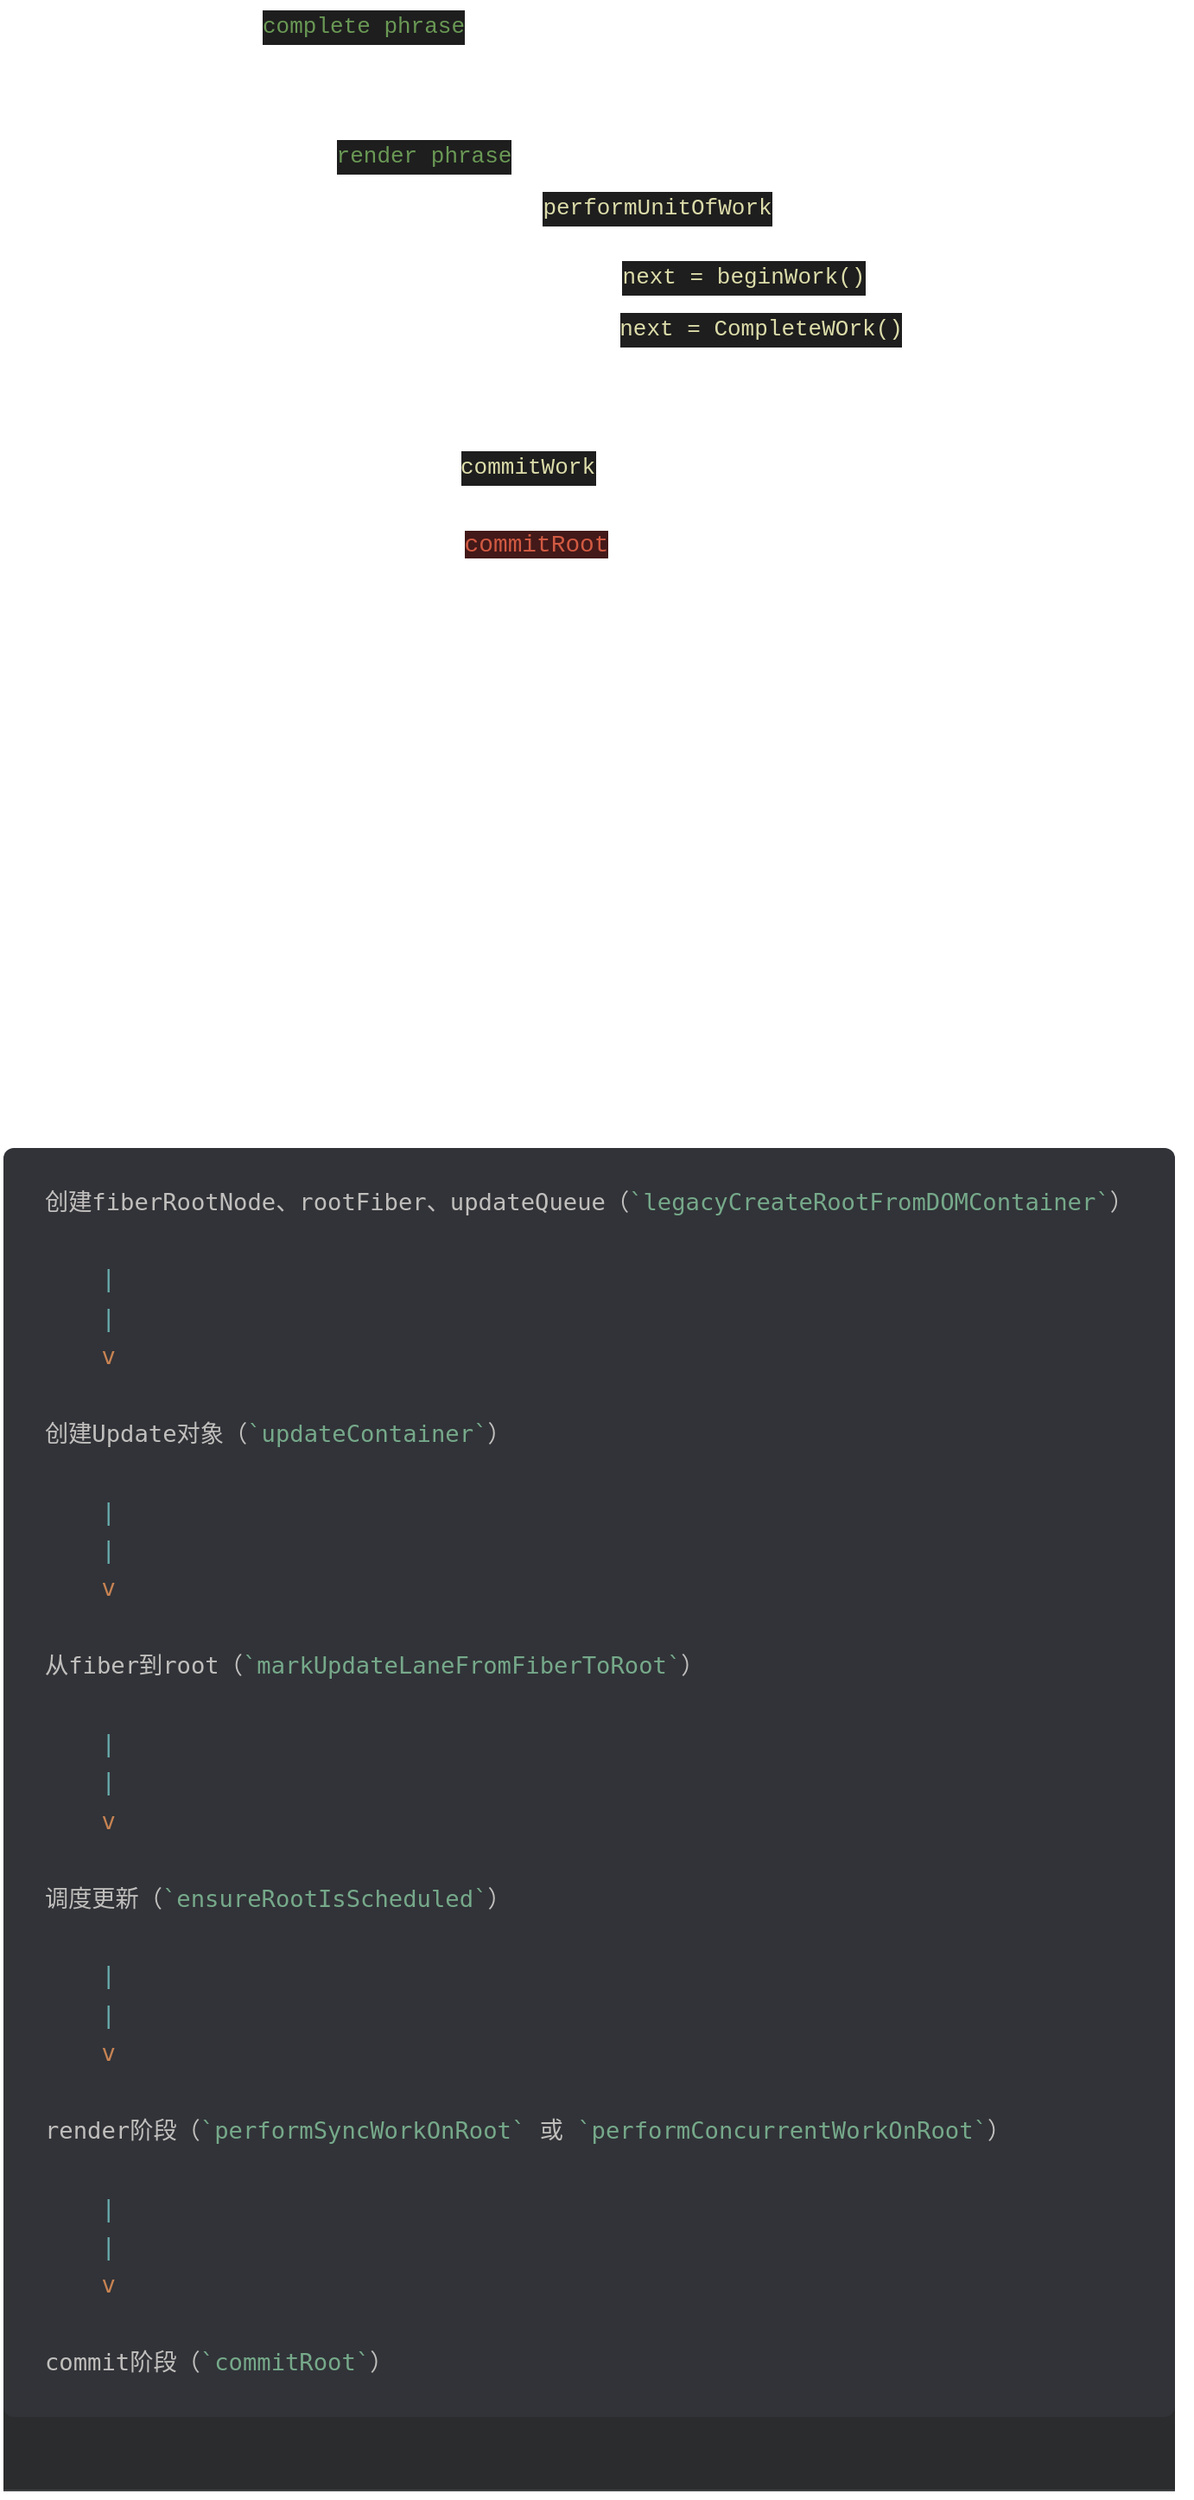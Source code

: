 <mxfile>
    <diagram id="PMA9-Z5wLiukV3QmTyVr" name="Page-1">
        <mxGraphModel dx="1601" dy="458" grid="1" gridSize="10" guides="1" tooltips="1" connect="1" arrows="1" fold="1" page="1" pageScale="1" pageWidth="850" pageHeight="1100" math="0" shadow="0">
            <root>
                <mxCell id="0"/>
                <mxCell id="1" parent="0"/>
                <mxCell id="2" value="&lt;div style=&quot;color: rgb(212 , 212 , 212) ; background-color: rgb(30 , 30 , 30) ; font-family: &amp;#34;source code pro&amp;#34; , &amp;#34;menlo&amp;#34; , &amp;#34;monaco&amp;#34; , &amp;#34;courier new&amp;#34; , monospace , &amp;#34;menlo&amp;#34; , &amp;#34;monaco&amp;#34; , &amp;#34;courier new&amp;#34; , monospace ; font-size: 13px ; line-height: 20px&quot;&gt;&lt;span style=&quot;color: #6a9955&quot;&gt;complete phrase&lt;/span&gt;&lt;/div&gt;" style="text;html=1;align=center;verticalAlign=middle;resizable=0;points=[];autosize=1;strokeColor=none;fillColor=none;" parent="1" vertex="1">
                    <mxGeometry x="-5" y="115" width="130" height="30" as="geometry"/>
                </mxCell>
                <mxCell id="3" value="&lt;div style=&quot;color: rgb(212 , 212 , 212) ; background-color: rgb(30 , 30 , 30) ; font-family: &amp;#34;source code pro&amp;#34; , &amp;#34;menlo&amp;#34; , &amp;#34;monaco&amp;#34; , &amp;#34;courier new&amp;#34; , monospace , &amp;#34;menlo&amp;#34; , &amp;#34;monaco&amp;#34; , &amp;#34;courier new&amp;#34; , monospace ; font-size: 13px ; line-height: 20px&quot;&gt;&lt;span style=&quot;color: #6a9955&quot;&gt;render phrase&lt;/span&gt;&lt;/div&gt;" style="text;html=1;align=center;verticalAlign=middle;resizable=0;points=[];autosize=1;strokeColor=none;fillColor=none;" parent="1" vertex="1">
                    <mxGeometry x="35" y="190" width="120" height="30" as="geometry"/>
                </mxCell>
                <mxCell id="4" value="&lt;div style=&quot;color: rgb(212 , 212 , 212) ; background-color: rgb(30 , 30 , 30) ; font-family: &amp;#34;source code pro&amp;#34; , &amp;#34;menlo&amp;#34; , &amp;#34;monaco&amp;#34; , &amp;#34;courier new&amp;#34; , monospace , &amp;#34;menlo&amp;#34; , &amp;#34;monaco&amp;#34; , &amp;#34;courier new&amp;#34; , monospace ; font-size: 13px ; line-height: 20px&quot;&gt;&lt;span style=&quot;color: #dcdcaa&quot;&gt;performUnitOfWork&lt;/span&gt;&lt;/div&gt;" style="text;html=1;align=center;verticalAlign=middle;resizable=0;points=[];autosize=1;strokeColor=none;fillColor=none;" vertex="1" parent="1">
                    <mxGeometry x="155" y="220" width="150" height="30" as="geometry"/>
                </mxCell>
                <mxCell id="5" value="&lt;div style=&quot;background-color: rgb(30 , 30 , 30) ; font-family: &amp;#34;source code pro&amp;#34; , &amp;#34;menlo&amp;#34; , &amp;#34;monaco&amp;#34; , &amp;#34;courier new&amp;#34; , monospace , &amp;#34;menlo&amp;#34; , &amp;#34;monaco&amp;#34; , &amp;#34;courier new&amp;#34; , monospace ; font-size: 13px ; line-height: 20px&quot;&gt;&lt;font color=&quot;#dcdcaa&quot;&gt;next =&amp;nbsp;&lt;/font&gt;&lt;span style=&quot;color: rgb(220 , 220 , 170) ; font-family: &amp;#34;source code pro&amp;#34; , &amp;#34;menlo&amp;#34; , &amp;#34;monaco&amp;#34; , &amp;#34;courier new&amp;#34; , monospace , &amp;#34;menlo&amp;#34; , &amp;#34;monaco&amp;#34; , &amp;#34;courier new&amp;#34; , monospace&quot;&gt;beginWork&lt;/span&gt;&lt;span style=&quot;color: rgb(220 , 220 , 170)&quot;&gt;()&lt;/span&gt;&lt;br&gt;&lt;/div&gt;" style="text;html=1;align=center;verticalAlign=middle;resizable=0;points=[];autosize=1;strokeColor=none;fillColor=none;" vertex="1" parent="1">
                    <mxGeometry x="200" y="260" width="160" height="30" as="geometry"/>
                </mxCell>
                <mxCell id="6" value="&lt;div style=&quot;background-color: rgb(30 , 30 , 30) ; font-family: &amp;#34;source code pro&amp;#34; , &amp;#34;menlo&amp;#34; , &amp;#34;monaco&amp;#34; , &amp;#34;courier new&amp;#34; , monospace , &amp;#34;menlo&amp;#34; , &amp;#34;monaco&amp;#34; , &amp;#34;courier new&amp;#34; , monospace ; font-size: 13px ; line-height: 20px&quot;&gt;&lt;font color=&quot;#dcdcaa&quot;&gt;next = CompleteWOrk()&lt;/font&gt;&lt;/div&gt;" style="text;html=1;align=center;verticalAlign=middle;resizable=0;points=[];autosize=1;strokeColor=none;fillColor=none;" vertex="1" parent="1">
                    <mxGeometry x="200" y="290" width="180" height="30" as="geometry"/>
                </mxCell>
                <mxCell id="7" value="&lt;div style=&quot;background-color: rgb(30 , 30 , 30) ; font-family: &amp;#34;source code pro&amp;#34; , &amp;#34;menlo&amp;#34; , &amp;#34;monaco&amp;#34; , &amp;#34;courier new&amp;#34; , monospace , &amp;#34;menlo&amp;#34; , &amp;#34;monaco&amp;#34; , &amp;#34;courier new&amp;#34; , monospace ; font-size: 13px ; line-height: 20px&quot;&gt;&lt;font color=&quot;#dcdcaa&quot;&gt;commitWork&lt;/font&gt;&lt;/div&gt;" style="text;html=1;align=center;verticalAlign=middle;resizable=0;points=[];autosize=1;strokeColor=none;fillColor=none;" vertex="1" parent="1">
                    <mxGeometry x="110" y="370" width="90" height="30" as="geometry"/>
                </mxCell>
                <mxCell id="8" value="&lt;span style=&quot;color: rgb(209 , 90 , 66) ; font-family: &amp;#34;menlo&amp;#34; , &amp;#34;monaco&amp;#34; , &amp;#34;consolas&amp;#34; , &amp;#34;courier new&amp;#34; , monospace ; font-size: 13.92px ; background-color: rgb(67 , 25 , 25)&quot;&gt;commitRoot&lt;/span&gt;" style="text;html=1;align=center;verticalAlign=middle;resizable=0;points=[];autosize=1;strokeColor=none;fillColor=none;" vertex="1" parent="1">
                    <mxGeometry x="110" y="420" width="100" height="20" as="geometry"/>
                </mxCell>
                <mxCell id="9" value="&lt;div class=&quot;language-sh extra-class&quot; style=&quot;position: relative ; background-color: rgb(49 , 51 , 56) ; border-radius: 6px ; color: rgb(151 , 165 , 177) ; font-family: , &amp;quot;system-ui&amp;quot; , &amp;quot;segoe ui&amp;quot; , &amp;quot;roboto&amp;quot; , &amp;quot;oxygen&amp;quot; , &amp;quot;ubuntu&amp;quot; , &amp;quot;cantarell&amp;quot; , &amp;quot;fira sans&amp;quot; , &amp;quot;droid sans&amp;quot; , &amp;quot;helvetica neue&amp;quot; , sans-serif ; font-size: 16px&quot;&gt;&lt;pre class=&quot;language-sh&quot; style=&quot;color: rgb(170 , 166 , 161) ; background: transparent ; font-family: &amp;quot;consolas&amp;quot; , &amp;quot;monaco&amp;quot; , &amp;quot;andale mono&amp;quot; , &amp;quot;ubuntu mono&amp;quot; , monospace ; font-size: 1em ; word-spacing: normal ; word-break: normal ; overflow-wrap: normal ; line-height: 1.4 ; padding: 1.25rem 1.5rem ; margin-top: 0.85rem ; margin-bottom: 0.85rem ; overflow: auto ; border-radius: 6px ; position: relative ; z-index: 1&quot;&gt;&lt;code style=&quot;font-family: , &amp;quot;menlo&amp;quot; , &amp;quot;monaco&amp;quot; , &amp;quot;consolas&amp;quot; , &amp;quot;courier new&amp;quot; , monospace ; color: rgb(193 , 191 , 189) ; padding: 0px ; margin: 0px ; font-size: 0.85em ; background-color: transparent ; border-radius: 0px&quot;&gt;创建fiberRootNode、rootFiber、updateQueue（&lt;span class=&quot;token variable&quot; style=&quot;color: rgb(118 , 169 , 138)&quot;&gt;&lt;span class=&quot;token variable&quot;&gt;`&lt;/span&gt;legacyCreateRootFromDOMContainer&lt;span class=&quot;token variable&quot;&gt;`&lt;/span&gt;&lt;/span&gt;）&lt;br&gt;&lt;br&gt;    &lt;span class=&quot;token operator&quot; style=&quot;color: rgb(105 , 175 , 174)&quot;&gt;|&lt;/span&gt;&lt;br&gt;    &lt;span class=&quot;token operator&quot; style=&quot;color: rgb(105 , 175 , 174)&quot;&gt;|&lt;/span&gt;&lt;br&gt;    &lt;span class=&quot;token function&quot; style=&quot;color: rgb(199 , 131 , 83)&quot;&gt;v&lt;/span&gt;&lt;br&gt;&lt;br&gt;创建Update对象（&lt;span class=&quot;token variable&quot; style=&quot;color: rgb(118 , 169 , 138)&quot;&gt;&lt;span class=&quot;token variable&quot;&gt;`&lt;/span&gt;updateContainer&lt;span class=&quot;token variable&quot;&gt;`&lt;/span&gt;&lt;/span&gt;）&lt;br&gt;&lt;br&gt;    &lt;span class=&quot;token operator&quot; style=&quot;color: rgb(105 , 175 , 174)&quot;&gt;|&lt;/span&gt;&lt;br&gt;    &lt;span class=&quot;token operator&quot; style=&quot;color: rgb(105 , 175 , 174)&quot;&gt;|&lt;/span&gt;&lt;br&gt;    &lt;span class=&quot;token function&quot; style=&quot;color: rgb(199 , 131 , 83)&quot;&gt;v&lt;/span&gt;&lt;br&gt;&lt;br&gt;从fiber到root（&lt;span class=&quot;token variable&quot; style=&quot;color: rgb(118 , 169 , 138)&quot;&gt;&lt;span class=&quot;token variable&quot;&gt;`&lt;/span&gt;markUpdateLaneFromFiberToRoot&lt;span class=&quot;token variable&quot;&gt;`&lt;/span&gt;&lt;/span&gt;）&lt;br&gt;&lt;br&gt;    &lt;span class=&quot;token operator&quot; style=&quot;color: rgb(105 , 175 , 174)&quot;&gt;|&lt;/span&gt;&lt;br&gt;    &lt;span class=&quot;token operator&quot; style=&quot;color: rgb(105 , 175 , 174)&quot;&gt;|&lt;/span&gt;&lt;br&gt;    &lt;span class=&quot;token function&quot; style=&quot;color: rgb(199 , 131 , 83)&quot;&gt;v&lt;/span&gt;&lt;br&gt;&lt;br&gt;调度更新（&lt;span class=&quot;token variable&quot; style=&quot;color: rgb(118 , 169 , 138)&quot;&gt;&lt;span class=&quot;token variable&quot;&gt;`&lt;/span&gt;ensureRootIsScheduled&lt;span class=&quot;token variable&quot;&gt;`&lt;/span&gt;&lt;/span&gt;）&lt;br&gt;&lt;br&gt;    &lt;span class=&quot;token operator&quot; style=&quot;color: rgb(105 , 175 , 174)&quot;&gt;|&lt;/span&gt;&lt;br&gt;    &lt;span class=&quot;token operator&quot; style=&quot;color: rgb(105 , 175 , 174)&quot;&gt;|&lt;/span&gt;&lt;br&gt;    &lt;span class=&quot;token function&quot; style=&quot;color: rgb(199 , 131 , 83)&quot;&gt;v&lt;/span&gt;&lt;br&gt;&lt;br&gt;render阶段（&lt;span class=&quot;token variable&quot; style=&quot;color: rgb(118 , 169 , 138)&quot;&gt;&lt;span class=&quot;token variable&quot;&gt;`&lt;/span&gt;performSyncWorkOnRoot&lt;span class=&quot;token variable&quot;&gt;`&lt;/span&gt;&lt;/span&gt; 或 &lt;span class=&quot;token variable&quot; style=&quot;color: rgb(118 , 169 , 138)&quot;&gt;&lt;span class=&quot;token variable&quot;&gt;`&lt;/span&gt;performConcurrentWorkOnRoot&lt;span class=&quot;token variable&quot;&gt;`&lt;/span&gt;&lt;/span&gt;）&lt;br&gt;&lt;br&gt;    &lt;span class=&quot;token operator&quot; style=&quot;color: rgb(105 , 175 , 174)&quot;&gt;|&lt;/span&gt;&lt;br&gt;    &lt;span class=&quot;token operator&quot; style=&quot;color: rgb(105 , 175 , 174)&quot;&gt;|&lt;/span&gt;&lt;br&gt;    &lt;span class=&quot;token function&quot; style=&quot;color: rgb(199 , 131 , 83)&quot;&gt;v&lt;/span&gt;&lt;br&gt;&lt;br&gt;commit阶段（&lt;span class=&quot;token variable&quot; style=&quot;color: rgb(118 , 169 , 138)&quot;&gt;&lt;span class=&quot;token variable&quot;&gt;`&lt;/span&gt;commitRoot&lt;span class=&quot;token variable&quot;&gt;`&lt;/span&gt;&lt;/span&gt;）&lt;br&gt;&lt;/code&gt;&lt;/pre&gt;&lt;/div&gt;&lt;h2 id=&quot;react的其他入口函数&quot; style=&quot;line-height: 1.25 ; font-size: 1.65rem ; padding-bottom: 0.3rem ; border-bottom: 1px solid rgb(64 , 67 , 69) ; margin-top: -3.1rem ; padding-top: 4.6rem ; margin-bottom: 0px ; color: rgb(151 , 165 , 177) ; font-family: , &amp;quot;system-ui&amp;quot; , &amp;quot;segoe ui&amp;quot; , &amp;quot;roboto&amp;quot; , &amp;quot;oxygen&amp;quot; , &amp;quot;ubuntu&amp;quot; , &amp;quot;cantarell&amp;quot; , &amp;quot;fira sans&amp;quot; , &amp;quot;droid sans&amp;quot; , &amp;quot;helvetica neue&amp;quot; , sans-serif ; background-color: rgb(43 , 44 , 45)&quot;&gt;&lt;/h2&gt;" style="text;html=1;align=left;verticalAlign=middle;resizable=0;points=[];autosize=1;strokeColor=none;fillColor=none;" vertex="1" parent="1">
                    <mxGeometry x="-150" y="760" width="690" height="800" as="geometry"/>
                </mxCell>
            </root>
        </mxGraphModel>
    </diagram>
</mxfile>
